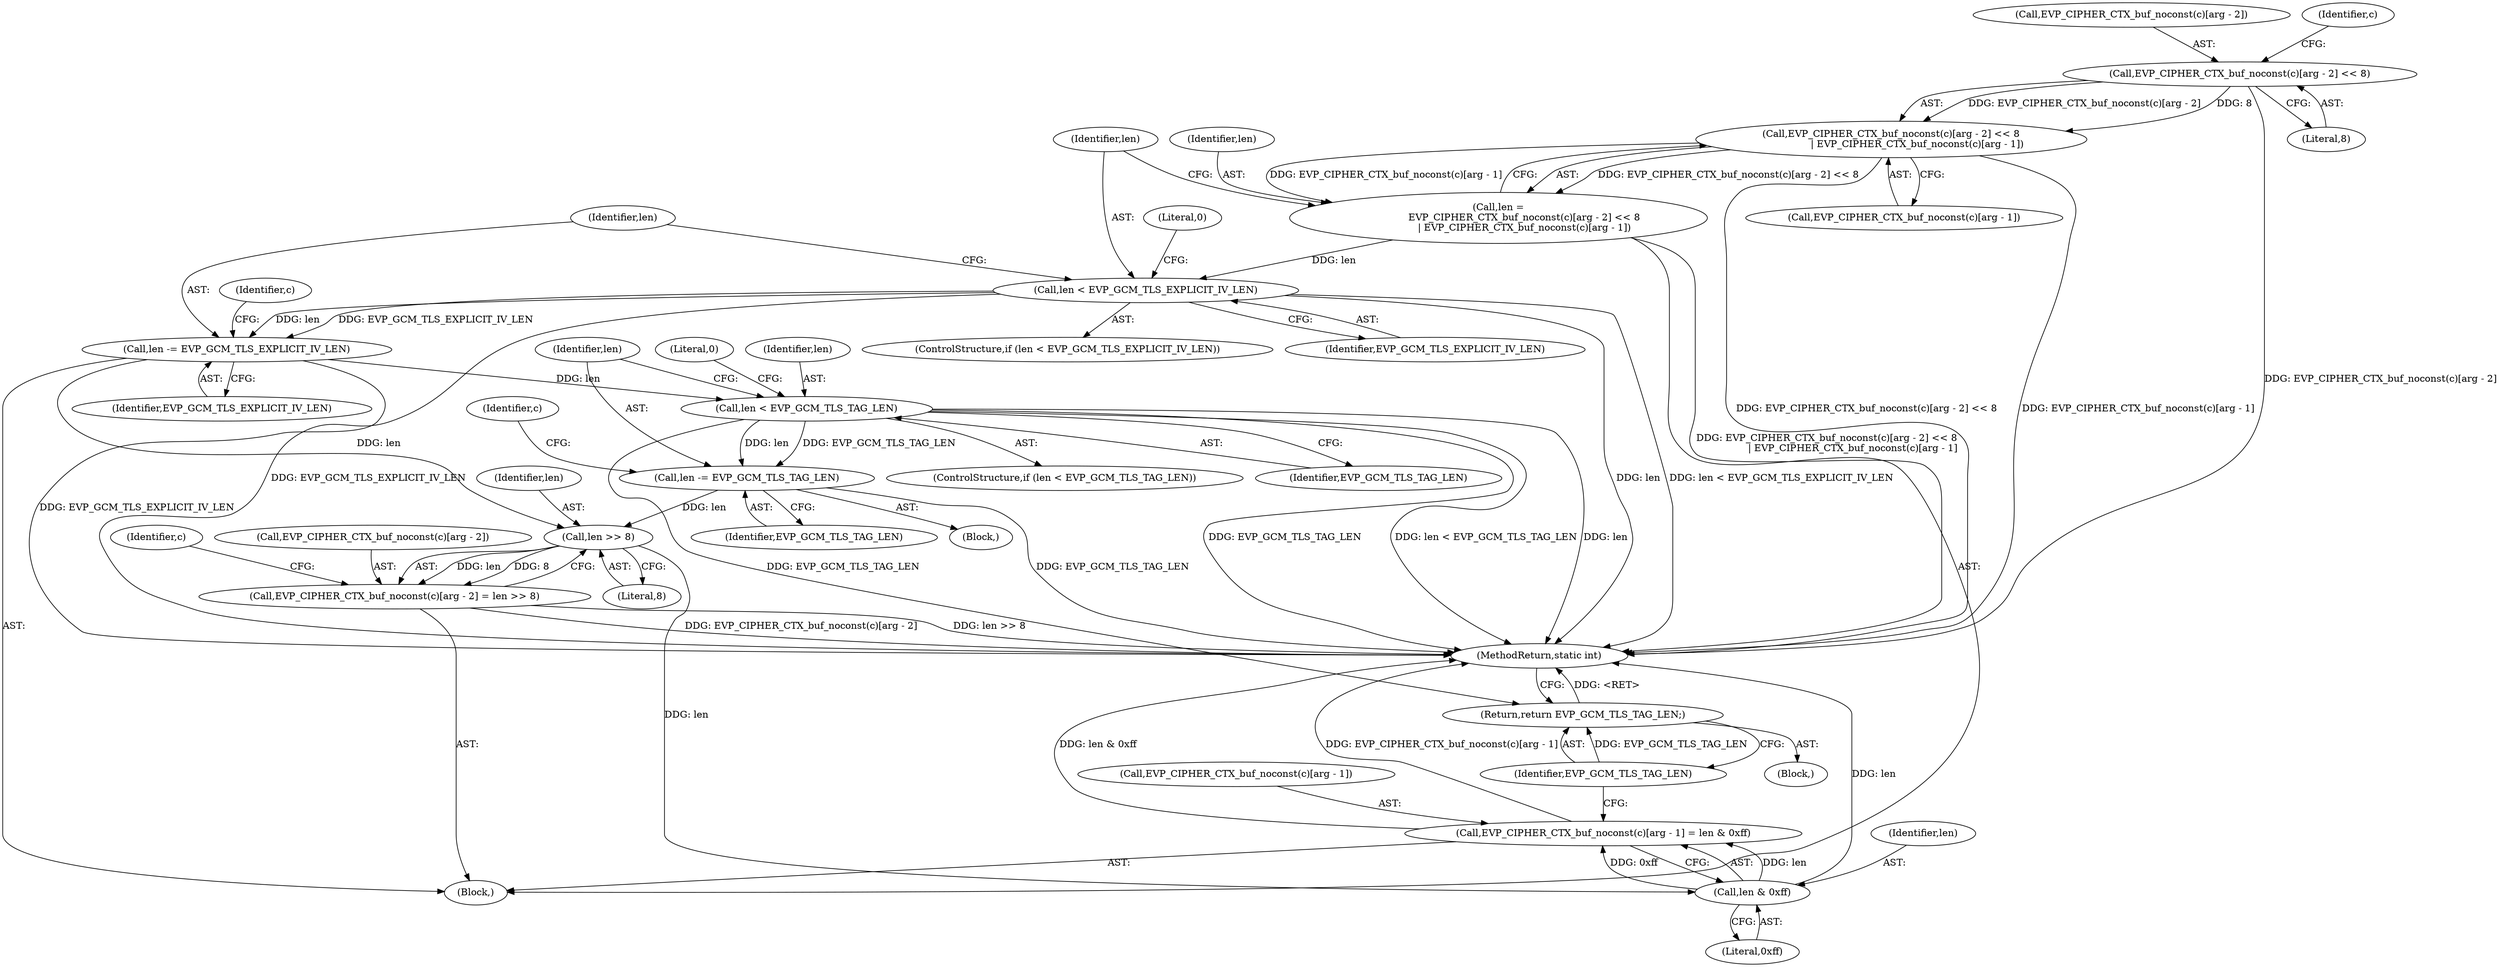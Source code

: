 digraph "0_openssl_00d965474b22b54e4275232bc71ee0c699c5cd21_0@array" {
"1000479" [label="(Call,EVP_CIPHER_CTX_buf_noconst(c)[arg - 2] << 8)"];
"1000478" [label="(Call,EVP_CIPHER_CTX_buf_noconst(c)[arg - 2] << 8\n                 | EVP_CIPHER_CTX_buf_noconst(c)[arg - 1])"];
"1000476" [label="(Call,len =\n                 EVP_CIPHER_CTX_buf_noconst(c)[arg - 2] << 8\n                 | EVP_CIPHER_CTX_buf_noconst(c)[arg - 1])"];
"1000494" [label="(Call,len < EVP_GCM_TLS_EXPLICIT_IV_LEN)"];
"1000499" [label="(Call,len -= EVP_GCM_TLS_EXPLICIT_IV_LEN)"];
"1000508" [label="(Call,len < EVP_GCM_TLS_TAG_LEN)"];
"1000513" [label="(Call,len -= EVP_GCM_TLS_TAG_LEN)"];
"1000523" [label="(Call,len >> 8)"];
"1000516" [label="(Call,EVP_CIPHER_CTX_buf_noconst(c)[arg - 2] = len >> 8)"];
"1000533" [label="(Call,len & 0xff)"];
"1000526" [label="(Call,EVP_CIPHER_CTX_buf_noconst(c)[arg - 1] = len & 0xff)"];
"1000536" [label="(Return,return EVP_GCM_TLS_TAG_LEN;)"];
"1000493" [label="(ControlStructure,if (len < EVP_GCM_TLS_EXPLICIT_IV_LEN))"];
"1000526" [label="(Call,EVP_CIPHER_CTX_buf_noconst(c)[arg - 1] = len & 0xff)"];
"1000496" [label="(Identifier,EVP_GCM_TLS_EXPLICIT_IV_LEN)"];
"1000529" [label="(Identifier,c)"];
"1000477" [label="(Identifier,len)"];
"1000523" [label="(Call,len >> 8)"];
"1000535" [label="(Literal,0xff)"];
"1000476" [label="(Call,len =\n                 EVP_CIPHER_CTX_buf_noconst(c)[arg - 2] << 8\n                 | EVP_CIPHER_CTX_buf_noconst(c)[arg - 1])"];
"1000499" [label="(Call,len -= EVP_GCM_TLS_EXPLICIT_IV_LEN)"];
"1000524" [label="(Identifier,len)"];
"1000517" [label="(Call,EVP_CIPHER_CTX_buf_noconst(c)[arg - 2])"];
"1000507" [label="(ControlStructure,if (len < EVP_GCM_TLS_TAG_LEN))"];
"1000627" [label="(MethodReturn,static int)"];
"1000480" [label="(Call,EVP_CIPHER_CTX_buf_noconst(c)[arg - 2])"];
"1000536" [label="(Return,return EVP_GCM_TLS_TAG_LEN;)"];
"1000509" [label="(Identifier,len)"];
"1000525" [label="(Literal,8)"];
"1000513" [label="(Call,len -= EVP_GCM_TLS_TAG_LEN)"];
"1000514" [label="(Identifier,len)"];
"1000534" [label="(Identifier,len)"];
"1000508" [label="(Call,len < EVP_GCM_TLS_TAG_LEN)"];
"1000537" [label="(Identifier,EVP_GCM_TLS_TAG_LEN)"];
"1000505" [label="(Identifier,c)"];
"1000489" [label="(Identifier,c)"];
"1000510" [label="(Identifier,EVP_GCM_TLS_TAG_LEN)"];
"1000500" [label="(Identifier,len)"];
"1000498" [label="(Literal,0)"];
"1000501" [label="(Identifier,EVP_GCM_TLS_EXPLICIT_IV_LEN)"];
"1000487" [label="(Call,EVP_CIPHER_CTX_buf_noconst(c)[arg - 1])"];
"1000478" [label="(Call,EVP_CIPHER_CTX_buf_noconst(c)[arg - 2] << 8\n                 | EVP_CIPHER_CTX_buf_noconst(c)[arg - 1])"];
"1000515" [label="(Identifier,EVP_GCM_TLS_TAG_LEN)"];
"1000494" [label="(Call,len < EVP_GCM_TLS_EXPLICIT_IV_LEN)"];
"1000516" [label="(Call,EVP_CIPHER_CTX_buf_noconst(c)[arg - 2] = len >> 8)"];
"1000519" [label="(Identifier,c)"];
"1000479" [label="(Call,EVP_CIPHER_CTX_buf_noconst(c)[arg - 2] << 8)"];
"1000122" [label="(Block,)"];
"1000495" [label="(Identifier,len)"];
"1000474" [label="(Block,)"];
"1000506" [label="(Block,)"];
"1000486" [label="(Literal,8)"];
"1000512" [label="(Literal,0)"];
"1000527" [label="(Call,EVP_CIPHER_CTX_buf_noconst(c)[arg - 1])"];
"1000533" [label="(Call,len & 0xff)"];
"1000479" -> "1000478"  [label="AST: "];
"1000479" -> "1000486"  [label="CFG: "];
"1000480" -> "1000479"  [label="AST: "];
"1000486" -> "1000479"  [label="AST: "];
"1000489" -> "1000479"  [label="CFG: "];
"1000479" -> "1000627"  [label="DDG: EVP_CIPHER_CTX_buf_noconst(c)[arg - 2]"];
"1000479" -> "1000478"  [label="DDG: EVP_CIPHER_CTX_buf_noconst(c)[arg - 2]"];
"1000479" -> "1000478"  [label="DDG: 8"];
"1000478" -> "1000476"  [label="AST: "];
"1000478" -> "1000487"  [label="CFG: "];
"1000487" -> "1000478"  [label="AST: "];
"1000476" -> "1000478"  [label="CFG: "];
"1000478" -> "1000627"  [label="DDG: EVP_CIPHER_CTX_buf_noconst(c)[arg - 2] << 8"];
"1000478" -> "1000627"  [label="DDG: EVP_CIPHER_CTX_buf_noconst(c)[arg - 1]"];
"1000478" -> "1000476"  [label="DDG: EVP_CIPHER_CTX_buf_noconst(c)[arg - 2] << 8"];
"1000478" -> "1000476"  [label="DDG: EVP_CIPHER_CTX_buf_noconst(c)[arg - 1]"];
"1000476" -> "1000474"  [label="AST: "];
"1000477" -> "1000476"  [label="AST: "];
"1000495" -> "1000476"  [label="CFG: "];
"1000476" -> "1000627"  [label="DDG: EVP_CIPHER_CTX_buf_noconst(c)[arg - 2] << 8\n                 | EVP_CIPHER_CTX_buf_noconst(c)[arg - 1]"];
"1000476" -> "1000494"  [label="DDG: len"];
"1000494" -> "1000493"  [label="AST: "];
"1000494" -> "1000496"  [label="CFG: "];
"1000495" -> "1000494"  [label="AST: "];
"1000496" -> "1000494"  [label="AST: "];
"1000498" -> "1000494"  [label="CFG: "];
"1000500" -> "1000494"  [label="CFG: "];
"1000494" -> "1000627"  [label="DDG: len < EVP_GCM_TLS_EXPLICIT_IV_LEN"];
"1000494" -> "1000627"  [label="DDG: EVP_GCM_TLS_EXPLICIT_IV_LEN"];
"1000494" -> "1000627"  [label="DDG: len"];
"1000494" -> "1000499"  [label="DDG: EVP_GCM_TLS_EXPLICIT_IV_LEN"];
"1000494" -> "1000499"  [label="DDG: len"];
"1000499" -> "1000474"  [label="AST: "];
"1000499" -> "1000501"  [label="CFG: "];
"1000500" -> "1000499"  [label="AST: "];
"1000501" -> "1000499"  [label="AST: "];
"1000505" -> "1000499"  [label="CFG: "];
"1000499" -> "1000627"  [label="DDG: EVP_GCM_TLS_EXPLICIT_IV_LEN"];
"1000499" -> "1000508"  [label="DDG: len"];
"1000499" -> "1000523"  [label="DDG: len"];
"1000508" -> "1000507"  [label="AST: "];
"1000508" -> "1000510"  [label="CFG: "];
"1000509" -> "1000508"  [label="AST: "];
"1000510" -> "1000508"  [label="AST: "];
"1000512" -> "1000508"  [label="CFG: "];
"1000514" -> "1000508"  [label="CFG: "];
"1000508" -> "1000627"  [label="DDG: len"];
"1000508" -> "1000627"  [label="DDG: EVP_GCM_TLS_TAG_LEN"];
"1000508" -> "1000627"  [label="DDG: len < EVP_GCM_TLS_TAG_LEN"];
"1000508" -> "1000513"  [label="DDG: EVP_GCM_TLS_TAG_LEN"];
"1000508" -> "1000513"  [label="DDG: len"];
"1000508" -> "1000536"  [label="DDG: EVP_GCM_TLS_TAG_LEN"];
"1000513" -> "1000506"  [label="AST: "];
"1000513" -> "1000515"  [label="CFG: "];
"1000514" -> "1000513"  [label="AST: "];
"1000515" -> "1000513"  [label="AST: "];
"1000519" -> "1000513"  [label="CFG: "];
"1000513" -> "1000627"  [label="DDG: EVP_GCM_TLS_TAG_LEN"];
"1000513" -> "1000523"  [label="DDG: len"];
"1000523" -> "1000516"  [label="AST: "];
"1000523" -> "1000525"  [label="CFG: "];
"1000524" -> "1000523"  [label="AST: "];
"1000525" -> "1000523"  [label="AST: "];
"1000516" -> "1000523"  [label="CFG: "];
"1000523" -> "1000516"  [label="DDG: len"];
"1000523" -> "1000516"  [label="DDG: 8"];
"1000523" -> "1000533"  [label="DDG: len"];
"1000516" -> "1000474"  [label="AST: "];
"1000517" -> "1000516"  [label="AST: "];
"1000529" -> "1000516"  [label="CFG: "];
"1000516" -> "1000627"  [label="DDG: len >> 8"];
"1000516" -> "1000627"  [label="DDG: EVP_CIPHER_CTX_buf_noconst(c)[arg - 2]"];
"1000533" -> "1000526"  [label="AST: "];
"1000533" -> "1000535"  [label="CFG: "];
"1000534" -> "1000533"  [label="AST: "];
"1000535" -> "1000533"  [label="AST: "];
"1000526" -> "1000533"  [label="CFG: "];
"1000533" -> "1000627"  [label="DDG: len"];
"1000533" -> "1000526"  [label="DDG: len"];
"1000533" -> "1000526"  [label="DDG: 0xff"];
"1000526" -> "1000474"  [label="AST: "];
"1000527" -> "1000526"  [label="AST: "];
"1000537" -> "1000526"  [label="CFG: "];
"1000526" -> "1000627"  [label="DDG: len & 0xff"];
"1000526" -> "1000627"  [label="DDG: EVP_CIPHER_CTX_buf_noconst(c)[arg - 1]"];
"1000536" -> "1000122"  [label="AST: "];
"1000536" -> "1000537"  [label="CFG: "];
"1000537" -> "1000536"  [label="AST: "];
"1000627" -> "1000536"  [label="CFG: "];
"1000536" -> "1000627"  [label="DDG: <RET>"];
"1000537" -> "1000536"  [label="DDG: EVP_GCM_TLS_TAG_LEN"];
}
